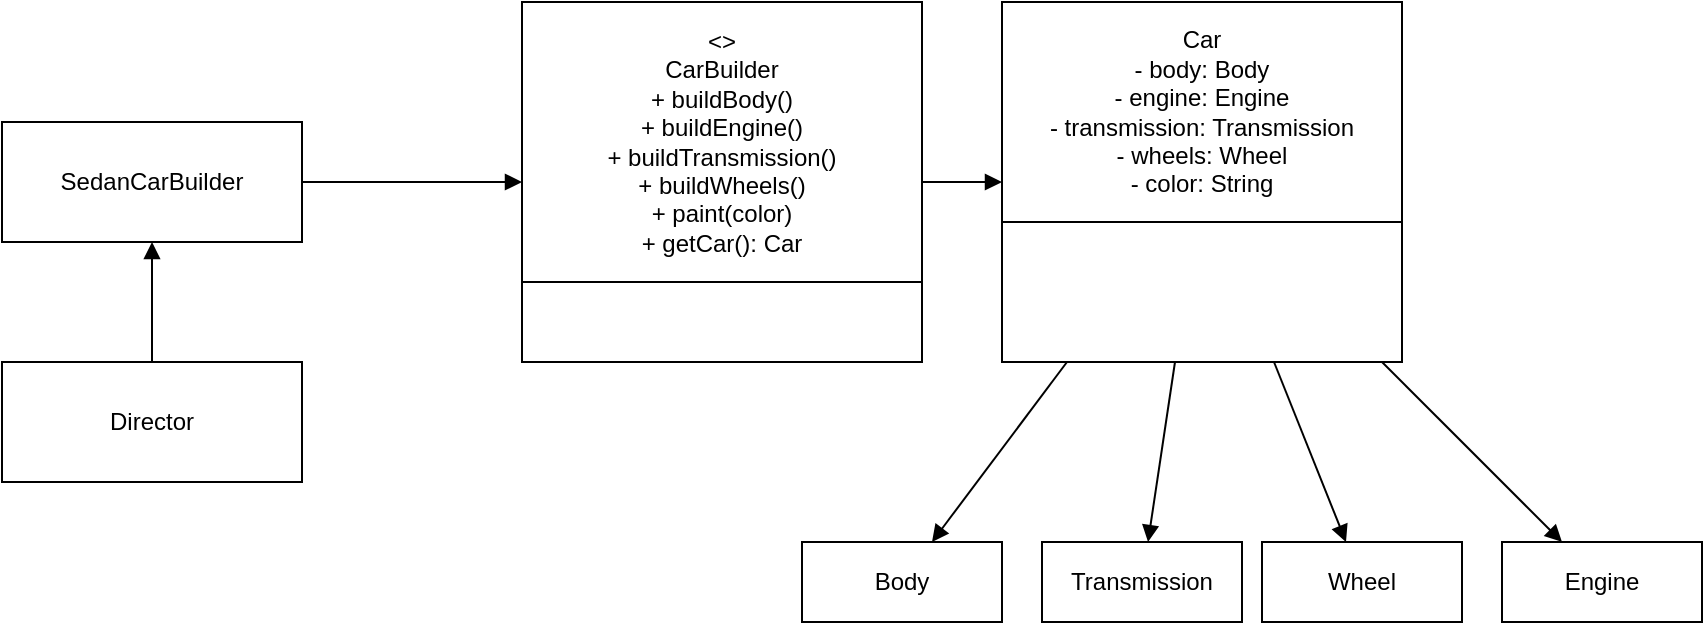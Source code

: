 <mxfile version="26.2.14">
  <diagram name="Builder Pattern - Car" id="7qlttHV3UIwr5dr2QeVL">
    <mxGraphModel dx="1298" dy="772" grid="1" gridSize="10" guides="1" tooltips="1" connect="1" arrows="1" fold="1" page="1" pageScale="1" pageWidth="827" pageHeight="1169" math="0" shadow="0">
      <root>
        <mxCell id="0" />
        <mxCell id="1" parent="0" />
        <mxCell id="fqYnZb2cISje9lyJEThu-1" value="&lt;&lt;interface&gt;&gt;&#xa;CarBuilder&#xa;+ buildBody()&#xa;+ buildEngine()&#xa;+ buildTransmission()&#xa;+ buildWheels()&#xa;+ paint(color)&#xa;+ getCar(): Car" style="shape=swimlane;whiteSpace=wrap;html=1;startSize=140;" vertex="1" parent="1">
          <mxGeometry x="360" y="70" width="200" height="180" as="geometry" />
        </mxCell>
        <mxCell id="fqYnZb2cISje9lyJEThu-2" value="SedanCarBuilder" style="shape=rectangle;whiteSpace=wrap;html=1;" vertex="1" parent="1">
          <mxGeometry x="100" y="130" width="150" height="60" as="geometry" />
        </mxCell>
        <mxCell id="fqYnZb2cISje9lyJEThu-3" style="endArrow=block;html=1;" edge="1" parent="1" source="fqYnZb2cISje9lyJEThu-2" target="fqYnZb2cISje9lyJEThu-1">
          <mxGeometry relative="1" as="geometry" />
        </mxCell>
        <mxCell id="fqYnZb2cISje9lyJEThu-4" value="Director" style="shape=rectangle;whiteSpace=wrap;html=1;" vertex="1" parent="1">
          <mxGeometry x="100" y="250" width="150" height="60" as="geometry" />
        </mxCell>
        <mxCell id="fqYnZb2cISje9lyJEThu-5" style="endArrow=block;html=1;" edge="1" parent="1" source="fqYnZb2cISje9lyJEThu-4" target="fqYnZb2cISje9lyJEThu-2">
          <mxGeometry relative="1" as="geometry" />
        </mxCell>
        <mxCell id="fqYnZb2cISje9lyJEThu-6" value="Car&#xa;- body: Body&#xa;- engine: Engine&#xa;- transmission: Transmission&#xa;- wheels: Wheel&#xa;- color: String" style="shape=swimlane;whiteSpace=wrap;html=1;startSize=110;" vertex="1" parent="1">
          <mxGeometry x="600" y="70" width="200" height="180" as="geometry" />
        </mxCell>
        <mxCell id="fqYnZb2cISje9lyJEThu-7" style="endArrow=block;html=1;" edge="1" parent="1" source="fqYnZb2cISje9lyJEThu-1" target="fqYnZb2cISje9lyJEThu-6">
          <mxGeometry relative="1" as="geometry" />
        </mxCell>
        <mxCell id="fqYnZb2cISje9lyJEThu-8" value="Body" style="shape=rectangle;whiteSpace=wrap;html=1;" vertex="1" parent="1">
          <mxGeometry x="500" y="340" width="100" height="40" as="geometry" />
        </mxCell>
        <mxCell id="fqYnZb2cISje9lyJEThu-9" value="Engine" style="shape=rectangle;whiteSpace=wrap;html=1;" vertex="1" parent="1">
          <mxGeometry x="850" y="340" width="100" height="40" as="geometry" />
        </mxCell>
        <mxCell id="fqYnZb2cISje9lyJEThu-10" value="Transmission" style="shape=rectangle;whiteSpace=wrap;html=1;" vertex="1" parent="1">
          <mxGeometry x="620" y="340" width="100" height="40" as="geometry" />
        </mxCell>
        <mxCell id="fqYnZb2cISje9lyJEThu-11" value="Wheel" style="shape=rectangle;whiteSpace=wrap;html=1;" vertex="1" parent="1">
          <mxGeometry x="730" y="340" width="100" height="40" as="geometry" />
        </mxCell>
        <mxCell id="fqYnZb2cISje9lyJEThu-12" style="endArrow=block;html=1;" edge="1" parent="1" source="fqYnZb2cISje9lyJEThu-6" target="fqYnZb2cISje9lyJEThu-8">
          <mxGeometry relative="1" as="geometry" />
        </mxCell>
        <mxCell id="fqYnZb2cISje9lyJEThu-13" style="endArrow=block;html=1;" edge="1" parent="1" source="fqYnZb2cISje9lyJEThu-6" target="fqYnZb2cISje9lyJEThu-9">
          <mxGeometry relative="1" as="geometry" />
        </mxCell>
        <mxCell id="fqYnZb2cISje9lyJEThu-14" style="endArrow=block;html=1;" edge="1" parent="1" source="fqYnZb2cISje9lyJEThu-6" target="fqYnZb2cISje9lyJEThu-10">
          <mxGeometry relative="1" as="geometry" />
        </mxCell>
        <mxCell id="fqYnZb2cISje9lyJEThu-15" style="endArrow=block;html=1;" edge="1" parent="1" source="fqYnZb2cISje9lyJEThu-6" target="fqYnZb2cISje9lyJEThu-11">
          <mxGeometry relative="1" as="geometry" />
        </mxCell>
      </root>
    </mxGraphModel>
  </diagram>
</mxfile>
